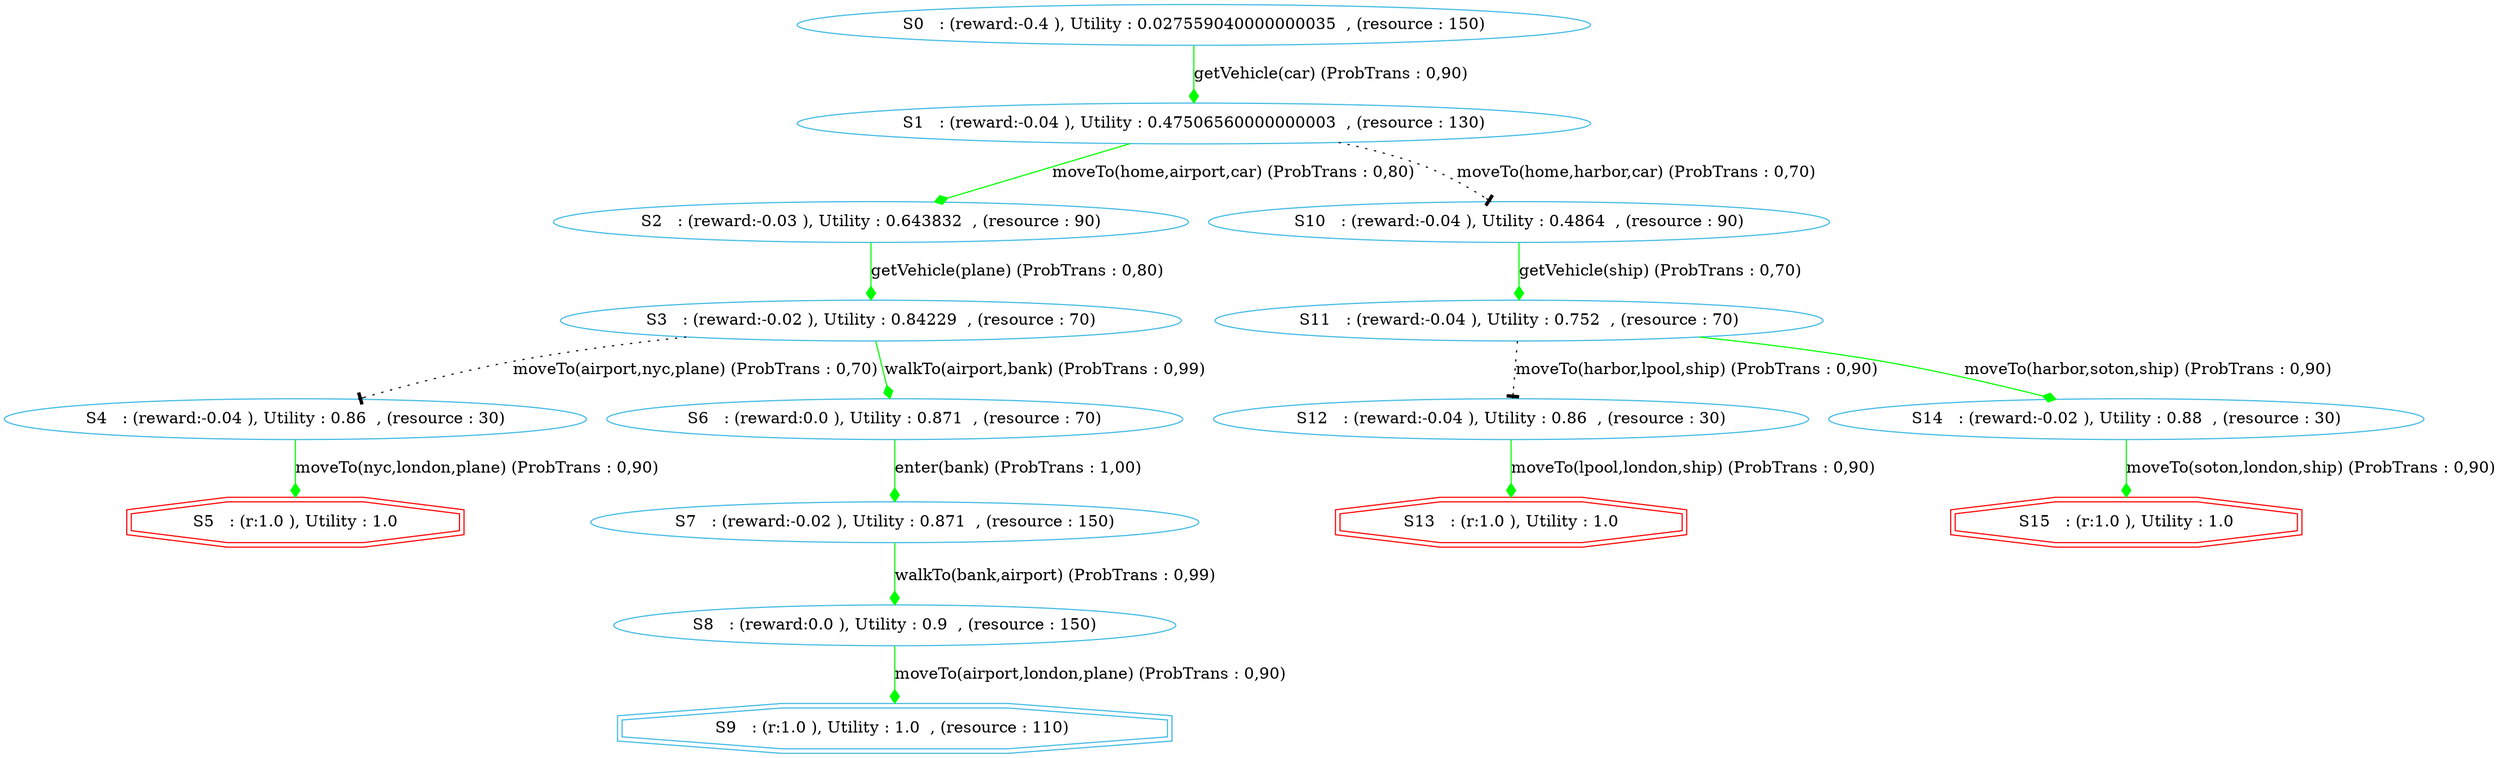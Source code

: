 digraph {
  node [color="#40b9e5" ]
 size="60,17";
"5" [label=" S5   : (r:1.0 ), Utility : 1.0 " color = red ,  shape=doubleoctagon]
"9" [label=" S9   : (r:1.0 ), Utility : 1.0  , (resource : 110)  " shape=doubleoctagon];
"13" [label=" S13   : (r:1.0 ), Utility : 1.0 " color = red ,  shape=doubleoctagon]
"15" [label=" S15   : (r:1.0 ), Utility : 1.0 " color = red ,  shape=doubleoctagon]
"0" [label=" S0   : (reward:-0.4 ), Utility : 0.027559040000000035  , (resource : 150) "]"1" [label=" S1   : (reward:-0.04 ), Utility : 0.47506560000000003  , (resource : 130) "]"2" [label=" S2   : (reward:-0.03 ), Utility : 0.643832  , (resource : 90) "]"3" [label=" S3   : (reward:-0.02 ), Utility : 0.84229  , (resource : 70) "]"4" [label=" S4   : (reward:-0.04 ), Utility : 0.86  , (resource : 30) "]"6" [label=" S6   : (reward:0.0 ), Utility : 0.871  , (resource : 70) "]"7" [label=" S7   : (reward:-0.02 ), Utility : 0.871  , (resource : 150) "]"8" [label=" S8   : (reward:0.0 ), Utility : 0.9  , (resource : 150) "]"10" [label=" S10   : (reward:-0.04 ), Utility : 0.4864  , (resource : 90) "]"11" [label=" S11   : (reward:-0.04 ), Utility : 0.752  , (resource : 70) "]"12" [label=" S12   : (reward:-0.04 ), Utility : 0.86  , (resource : 30) "]"14" [label=" S14   : (reward:-0.02 ), Utility : 0.88  , (resource : 30) "]"0" -> "1" [ label="getVehicle(car) (ProbTrans : 0,90)"
, arrowhead = diamond , color=green];"1" -> "2" [ label="moveTo(home,airport,car) (ProbTrans : 0,80)"
, arrowhead = diamond , color=green];"1" -> "10" [ label="moveTo(home,harbor,car) (ProbTrans : 0,70)"
,style=dotted, arrowhead=tee];"2" -> "3" [ label="getVehicle(plane) (ProbTrans : 0,80)"
, arrowhead = diamond , color=green];"3" -> "4" [ label="moveTo(airport,nyc,plane) (ProbTrans : 0,70)"
,style=dotted, arrowhead=tee];"3" -> "6" [ label="walkTo(airport,bank) (ProbTrans : 0,99)"
, arrowhead = diamond , color=green];"4" -> "5" [ label="moveTo(nyc,london,plane) (ProbTrans : 0,90)"
, arrowhead = diamond , color=green];"6" -> "7" [ label="enter(bank) (ProbTrans : 1,00)"
, arrowhead = diamond , color=green];"7" -> "8" [ label="walkTo(bank,airport) (ProbTrans : 0,99)"
, arrowhead = diamond , color=green];"8" -> "9" [ label="moveTo(airport,london,plane) (ProbTrans : 0,90)"
, arrowhead = diamond , color=green];"10" -> "11" [ label="getVehicle(ship) (ProbTrans : 0,70)"
, arrowhead = diamond , color=green];"11" -> "12" [ label="moveTo(harbor,lpool,ship) (ProbTrans : 0,90)"
,style=dotted, arrowhead=tee];"11" -> "14" [ label="moveTo(harbor,soton,ship) (ProbTrans : 0,90)"
, arrowhead = diamond , color=green];"12" -> "13" [ label="moveTo(lpool,london,ship) (ProbTrans : 0,90)"
, arrowhead = diamond , color=green];"14" -> "15" [ label="moveTo(soton,london,ship) (ProbTrans : 0,90)"
, arrowhead = diamond , color=green];}
